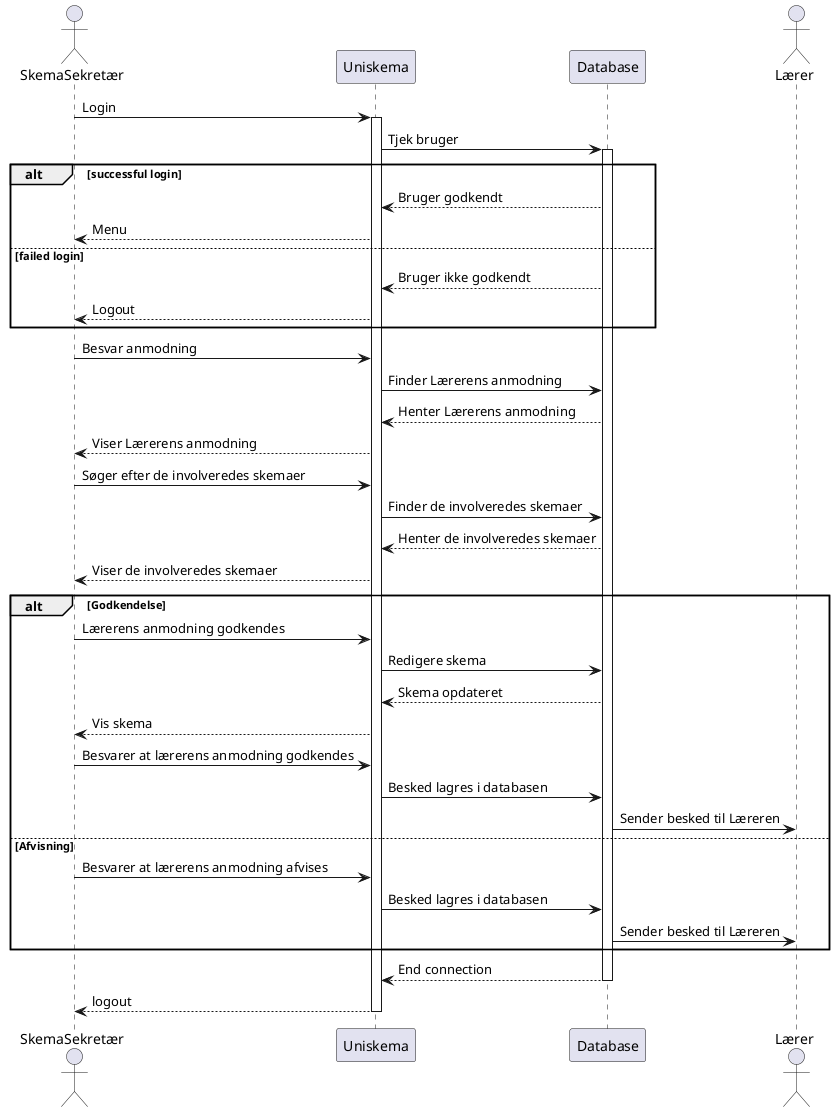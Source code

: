 @startuml
Actor SkemaSekretær
SkemaSekretær -> Uniskema: Login
Activate Uniskema
Uniskema -> Database: Tjek bruger
Activate Database
Actor Lærer
alt successful login
    Uniskema <-- Database: Bruger godkendt
    SkemaSekretær <-- Uniskema: Menu
else failed login
    Uniskema <-- Database: Bruger ikke godkendt
    SkemaSekretær <-- Uniskema: Logout
end
SkemaSekretær -> Uniskema: Besvar anmodning
Uniskema -> Database: Finder Lærerens anmodning
Uniskema <-- Database: Henter Lærerens anmodning
SkemaSekretær <-- Uniskema: Viser Lærerens anmodning
SkemaSekretær -> Uniskema: Søger efter de involveredes skemaer
Uniskema -> Database: Finder de involveredes skemaer
Uniskema <-- Database: Henter de involveredes skemaer
SkemaSekretær <-- Uniskema: Viser de involveredes skemaer
alt Godkendelse
    SkemaSekretær -> Uniskema: Lærerens anmodning godkendes
    Uniskema -> Database: Redigere skema
    Uniskema <-- Database: Skema opdateret
    SkemaSekretær <-- Uniskema: Vis skema
    SkemaSekretær -> Uniskema: Besvarer at lærerens anmodning godkendes
    Uniskema -> Database: Besked lagres i databasen
    Database -> Lærer: Sender besked til Læreren
else Afvisning
    SkemaSekretær -> Uniskema: Besvarer at lærerens anmodning afvises
    Uniskema -> Database: Besked lagres i databasen
    Database -> Lærer: Sender besked til Læreren
end
return End connection
return logout
@enduml